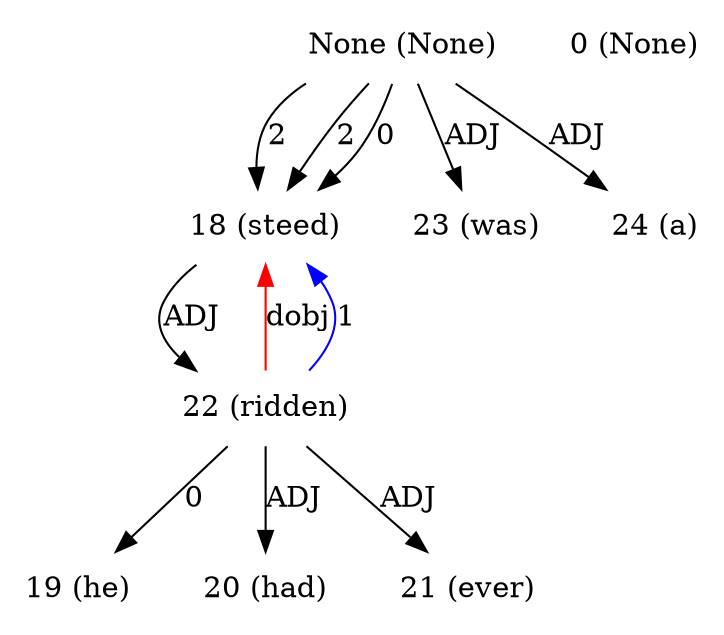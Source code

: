 digraph G{
edge [dir=forward]
node [shape=plaintext]

None [label="None (None)"]
None -> 18 [label="2"]
None [label="None (None)"]
None -> 18 [label="2"]
None [label="None (None)"]
None -> 18 [label="0"]
None [label="None (None)"]
None -> 23 [label="ADJ"]
None -> 24 [label="ADJ"]
0 [label="0 (None)"]
18 [label="18 (steed)"]
18 -> 22 [label="ADJ"]
22 -> 18 [label="dobj", color="red"]
19 [label="19 (he)"]
20 [label="20 (had)"]
21 [label="21 (ever)"]
22 [label="22 (ridden)"]
22 -> 18 [label="1", color="blue"]
22 -> 19 [label="0"]
22 -> 20 [label="ADJ"]
22 -> 21 [label="ADJ"]
23 [label="23 (was)"]
24 [label="24 (a)"]
}
